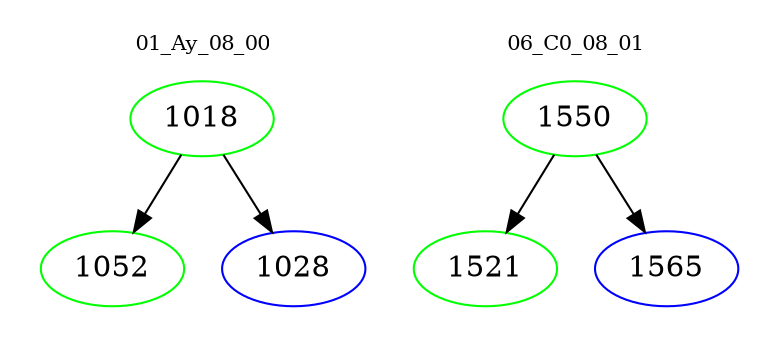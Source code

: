 digraph{
subgraph cluster_0 {
color = white
label = "01_Ay_08_00";
fontsize=10;
T0_1018 [label="1018", color="green"]
T0_1018 -> T0_1052 [color="black"]
T0_1052 [label="1052", color="green"]
T0_1018 -> T0_1028 [color="black"]
T0_1028 [label="1028", color="blue"]
}
subgraph cluster_1 {
color = white
label = "06_C0_08_01";
fontsize=10;
T1_1550 [label="1550", color="green"]
T1_1550 -> T1_1521 [color="black"]
T1_1521 [label="1521", color="green"]
T1_1550 -> T1_1565 [color="black"]
T1_1565 [label="1565", color="blue"]
}
}
